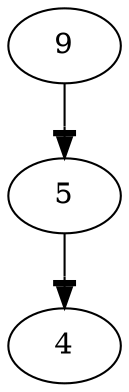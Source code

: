 digraph G {
x0xec15e0[label="9"];
x0xec15e0->x0xec1a20[arrowhead = normaltee];
x0xec1a20[label="5"];
x0xec1a20->x0xec1698[arrowhead = normaltee];
x0xec1698[label="4"];
}
